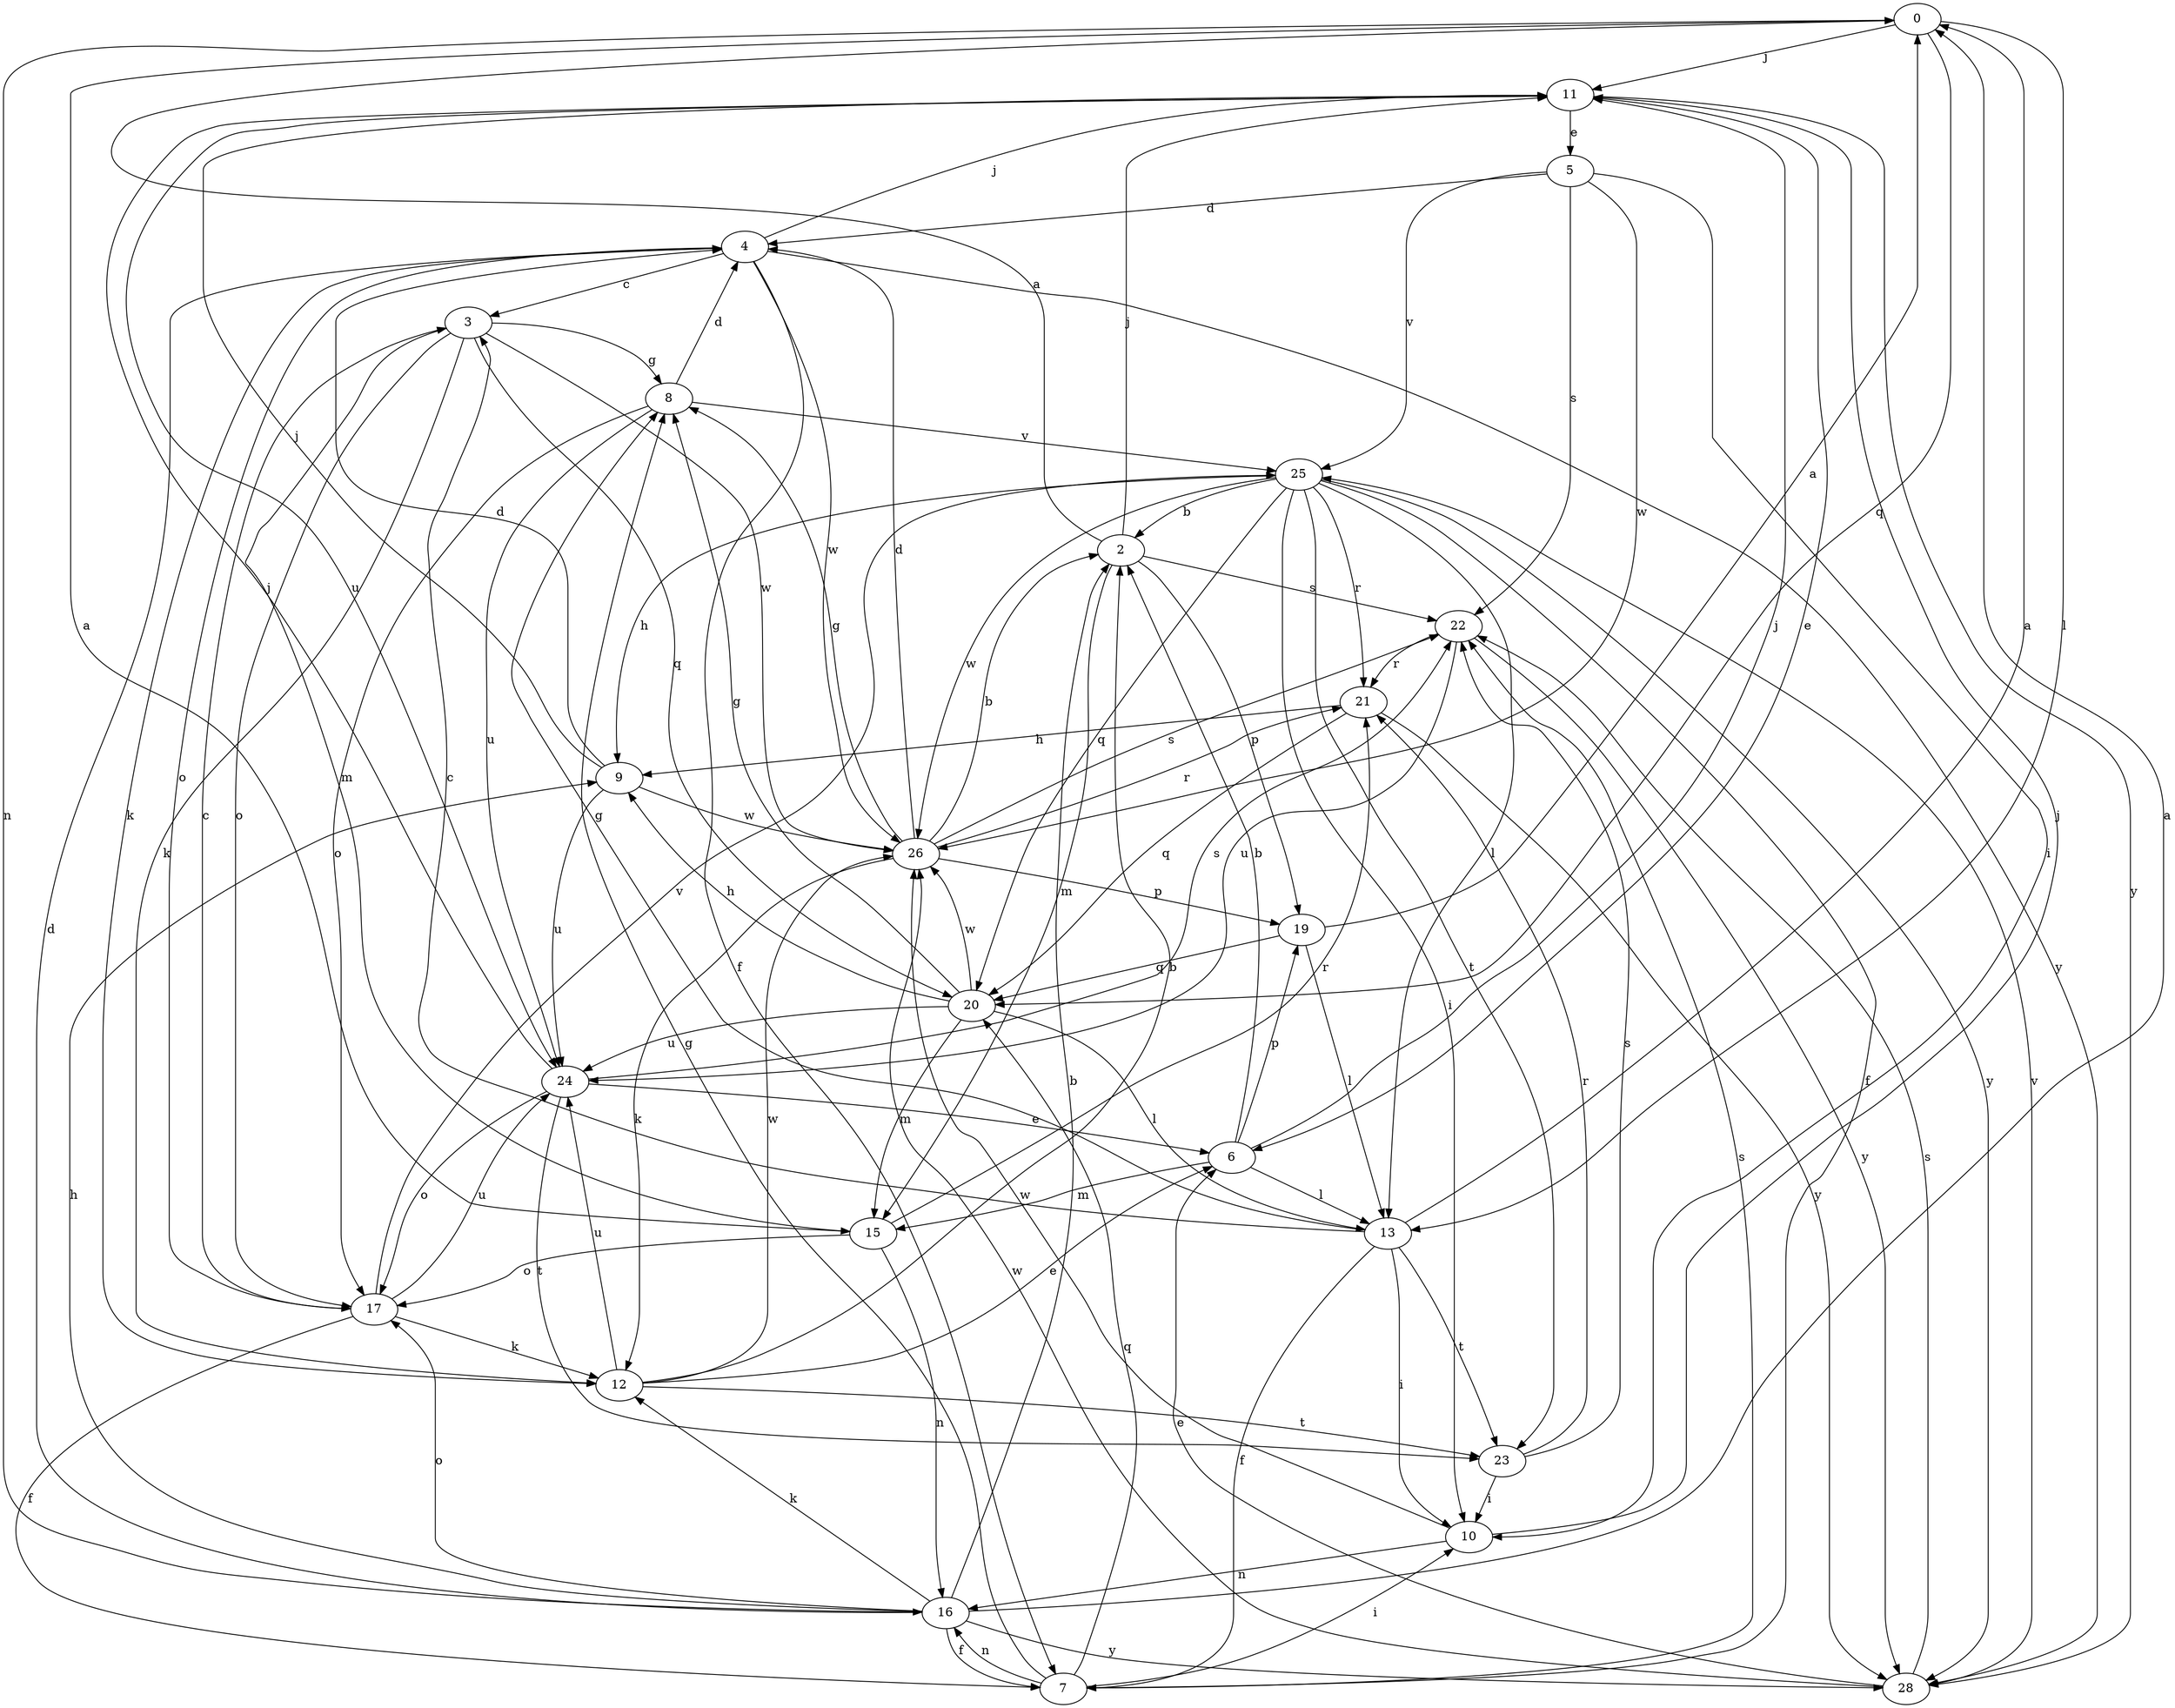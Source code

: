 strict digraph  {
0;
2;
3;
4;
5;
6;
7;
8;
9;
10;
11;
12;
13;
15;
16;
17;
19;
20;
21;
22;
23;
24;
25;
26;
28;
0 -> 11  [label=j];
0 -> 13  [label=l];
0 -> 16  [label=n];
0 -> 20  [label=q];
2 -> 0  [label=a];
2 -> 11  [label=j];
2 -> 15  [label=m];
2 -> 19  [label=p];
2 -> 22  [label=s];
3 -> 8  [label=g];
3 -> 12  [label=k];
3 -> 15  [label=m];
3 -> 17  [label=o];
3 -> 20  [label=q];
3 -> 26  [label=w];
4 -> 3  [label=c];
4 -> 7  [label=f];
4 -> 11  [label=j];
4 -> 12  [label=k];
4 -> 17  [label=o];
4 -> 26  [label=w];
4 -> 28  [label=y];
5 -> 4  [label=d];
5 -> 10  [label=i];
5 -> 22  [label=s];
5 -> 25  [label=v];
5 -> 26  [label=w];
6 -> 2  [label=b];
6 -> 11  [label=j];
6 -> 13  [label=l];
6 -> 15  [label=m];
6 -> 19  [label=p];
7 -> 8  [label=g];
7 -> 10  [label=i];
7 -> 16  [label=n];
7 -> 20  [label=q];
7 -> 22  [label=s];
8 -> 4  [label=d];
8 -> 17  [label=o];
8 -> 24  [label=u];
8 -> 25  [label=v];
9 -> 4  [label=d];
9 -> 11  [label=j];
9 -> 24  [label=u];
9 -> 26  [label=w];
10 -> 11  [label=j];
10 -> 16  [label=n];
10 -> 26  [label=w];
11 -> 5  [label=e];
11 -> 6  [label=e];
11 -> 24  [label=u];
11 -> 28  [label=y];
12 -> 2  [label=b];
12 -> 6  [label=e];
12 -> 23  [label=t];
12 -> 24  [label=u];
12 -> 26  [label=w];
13 -> 0  [label=a];
13 -> 3  [label=c];
13 -> 7  [label=f];
13 -> 8  [label=g];
13 -> 10  [label=i];
13 -> 23  [label=t];
15 -> 0  [label=a];
15 -> 16  [label=n];
15 -> 17  [label=o];
15 -> 21  [label=r];
16 -> 0  [label=a];
16 -> 2  [label=b];
16 -> 4  [label=d];
16 -> 7  [label=f];
16 -> 9  [label=h];
16 -> 12  [label=k];
16 -> 17  [label=o];
16 -> 28  [label=y];
17 -> 3  [label=c];
17 -> 7  [label=f];
17 -> 12  [label=k];
17 -> 24  [label=u];
17 -> 25  [label=v];
19 -> 0  [label=a];
19 -> 13  [label=l];
19 -> 20  [label=q];
20 -> 8  [label=g];
20 -> 9  [label=h];
20 -> 13  [label=l];
20 -> 15  [label=m];
20 -> 24  [label=u];
20 -> 26  [label=w];
21 -> 9  [label=h];
21 -> 20  [label=q];
21 -> 28  [label=y];
22 -> 21  [label=r];
22 -> 24  [label=u];
22 -> 28  [label=y];
23 -> 10  [label=i];
23 -> 21  [label=r];
23 -> 22  [label=s];
24 -> 6  [label=e];
24 -> 11  [label=j];
24 -> 17  [label=o];
24 -> 22  [label=s];
24 -> 23  [label=t];
25 -> 2  [label=b];
25 -> 7  [label=f];
25 -> 9  [label=h];
25 -> 10  [label=i];
25 -> 13  [label=l];
25 -> 20  [label=q];
25 -> 21  [label=r];
25 -> 23  [label=t];
25 -> 26  [label=w];
25 -> 28  [label=y];
26 -> 2  [label=b];
26 -> 4  [label=d];
26 -> 8  [label=g];
26 -> 12  [label=k];
26 -> 19  [label=p];
26 -> 21  [label=r];
26 -> 22  [label=s];
28 -> 6  [label=e];
28 -> 22  [label=s];
28 -> 25  [label=v];
28 -> 26  [label=w];
}
